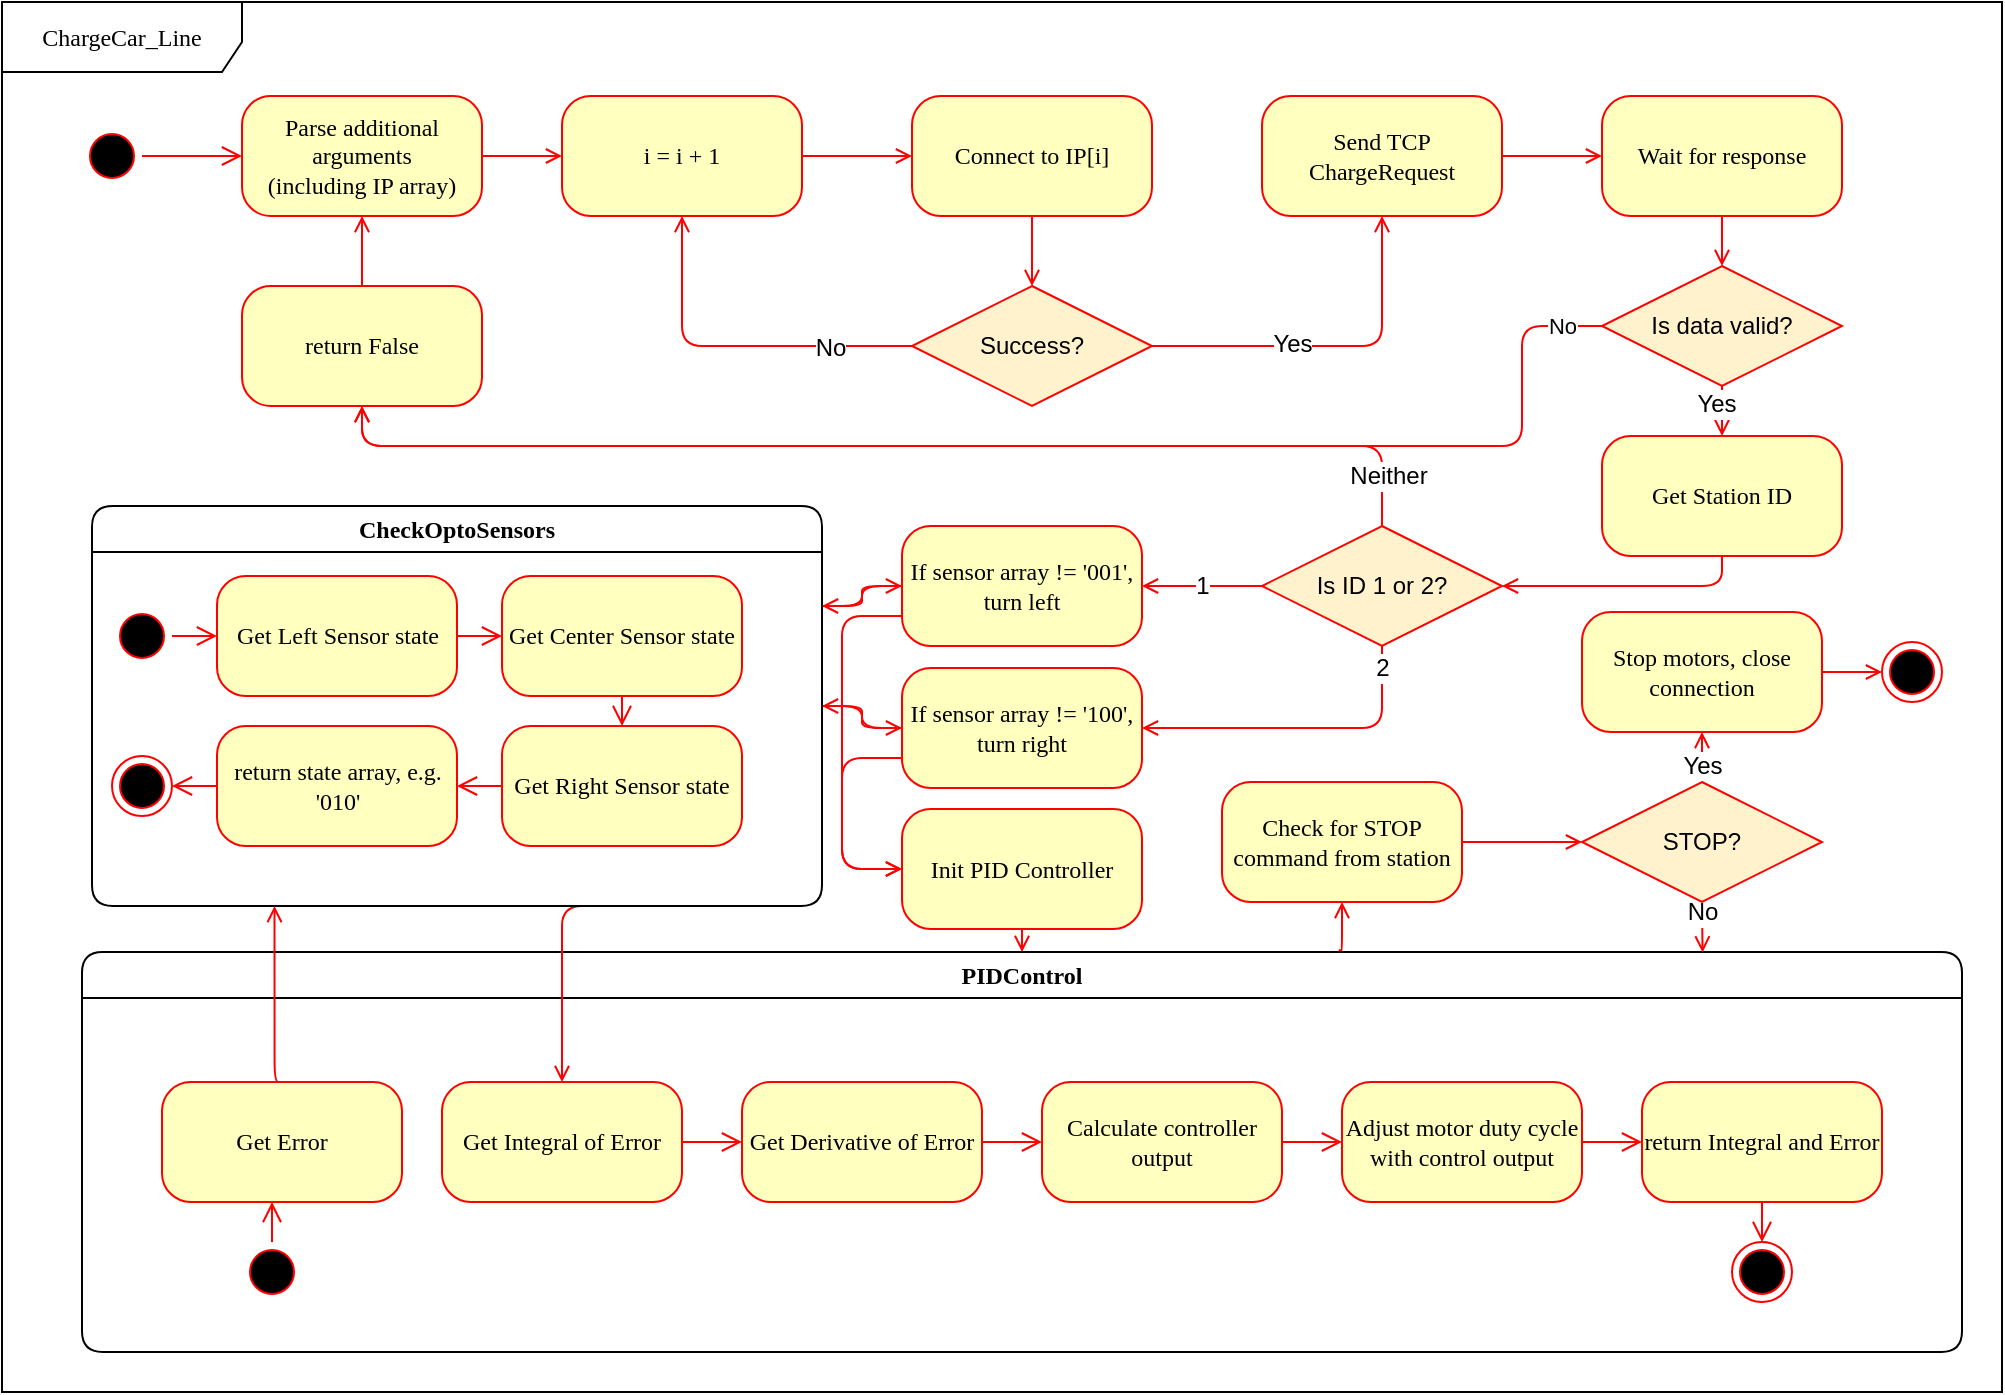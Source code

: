 <mxfile version="10.7.1" type="device"><diagram name="Page-1" id="58cdce13-f638-feb5-8d6f-7d28b1aa9fa0"><mxGraphModel dx="1010" dy="501" grid="0" gridSize="10" guides="1" tooltips="1" connect="1" arrows="1" fold="1" page="1" pageScale="1" pageWidth="1100" pageHeight="850" background="#ffffff" math="0" shadow="0"><root><mxCell id="0"/><mxCell id="1" parent="0"/><mxCell id="2a3bc250acf0617d-8" value="ChargeCar_Line" style="shape=umlFrame;whiteSpace=wrap;html=1;rounded=1;shadow=0;comic=0;labelBackgroundColor=none;strokeColor=#000000;strokeWidth=1;fillColor=#ffffff;fontFamily=Verdana;fontSize=12;fontColor=#000000;align=center;width=120;height=35;" parent="1" vertex="1"><mxGeometry x="40" y="35" width="1000" height="695" as="geometry"/></mxCell><mxCell id="382b91b5511bd0f7-1" value="" style="ellipse;html=1;shape=startState;fillColor=#000000;strokeColor=#ff0000;rounded=1;shadow=0;comic=0;labelBackgroundColor=none;fontFamily=Verdana;fontSize=12;fontColor=#000000;align=center;direction=south;" parent="1" vertex="1"><mxGeometry x="80" y="97" width="30" height="30" as="geometry"/></mxCell><mxCell id="RZ-3GqNII8ic13VyVa9a-15" style="edgeStyle=orthogonalEdgeStyle;rounded=0;orthogonalLoop=1;jettySize=auto;html=1;exitX=1;exitY=0.5;exitDx=0;exitDy=0;strokeColor=#FF0000;endArrow=open;endFill=0;" edge="1" parent="1" source="382b91b5511bd0f7-6" target="382b91b5511bd0f7-7"><mxGeometry relative="1" as="geometry"/></mxCell><mxCell id="382b91b5511bd0f7-6" value="Parse additional arguments&lt;br&gt;(including IP array)&lt;br&gt;" style="rounded=1;whiteSpace=wrap;html=1;arcSize=24;fillColor=#ffffc0;strokeColor=#ff0000;shadow=0;comic=0;labelBackgroundColor=none;fontFamily=Verdana;fontSize=12;fontColor=#000000;align=center;" parent="1" vertex="1"><mxGeometry x="160" y="82" width="120" height="60" as="geometry"/></mxCell><mxCell id="RZ-3GqNII8ic13VyVa9a-14" value="" style="edgeStyle=orthogonalEdgeStyle;rounded=0;orthogonalLoop=1;jettySize=auto;html=1;strokeColor=#FF0000;endArrow=open;endFill=0;" edge="1" parent="1" source="382b91b5511bd0f7-7" target="RZ-3GqNII8ic13VyVa9a-13"><mxGeometry relative="1" as="geometry"/></mxCell><mxCell id="382b91b5511bd0f7-7" value="i = i + 1" style="rounded=1;whiteSpace=wrap;html=1;arcSize=24;fillColor=#ffffc0;strokeColor=#ff0000;shadow=0;comic=0;labelBackgroundColor=none;fontFamily=Verdana;fontSize=12;fontColor=#000000;align=center;" parent="1" vertex="1"><mxGeometry x="320" y="82" width="120" height="60" as="geometry"/></mxCell><mxCell id="RZ-3GqNII8ic13VyVa9a-17" style="edgeStyle=orthogonalEdgeStyle;rounded=0;orthogonalLoop=1;jettySize=auto;html=1;exitX=0.5;exitY=1;exitDx=0;exitDy=0;endArrow=open;endFill=0;strokeColor=#FF0000;" edge="1" parent="1" source="RZ-3GqNII8ic13VyVa9a-13" target="RZ-3GqNII8ic13VyVa9a-11"><mxGeometry relative="1" as="geometry"/></mxCell><mxCell id="RZ-3GqNII8ic13VyVa9a-13" value="Connect to IP[i]" style="rounded=1;whiteSpace=wrap;html=1;arcSize=24;fillColor=#ffffc0;strokeColor=#ff0000;shadow=0;comic=0;labelBackgroundColor=none;fontFamily=Verdana;fontSize=12;fontColor=#000000;align=center;" vertex="1" parent="1"><mxGeometry x="495" y="82" width="120" height="60" as="geometry"/></mxCell><mxCell id="RZ-3GqNII8ic13VyVa9a-74" style="edgeStyle=orthogonalEdgeStyle;rounded=1;orthogonalLoop=1;jettySize=auto;html=1;exitX=0.669;exitY=-0.007;exitDx=0;exitDy=0;entryX=0.5;entryY=1;entryDx=0;entryDy=0;endArrow=open;endFill=0;strokeColor=#FF0000;exitPerimeter=0;" edge="1" parent="1" source="2a3bc250acf0617d-7" target="RZ-3GqNII8ic13VyVa9a-71"><mxGeometry relative="1" as="geometry"><Array as="points"><mxPoint x="709" y="510"/><mxPoint x="710" y="510"/></Array></mxGeometry></mxCell><mxCell id="2a3bc250acf0617d-7" value="PIDControl" style="swimlane;whiteSpace=wrap;html=1;rounded=1;shadow=0;comic=0;labelBackgroundColor=none;strokeColor=#000000;strokeWidth=1;fillColor=#ffffff;fontFamily=Verdana;fontSize=12;fontColor=#000000;align=center;startSize=23;" parent="1" vertex="1"><mxGeometry x="80" y="510" width="940" height="200" as="geometry"><mxRectangle x="102.5" y="540" width="90" height="23" as="alternateBounds"/></mxGeometry></mxCell><mxCell id="382b91b5511bd0f7-8" value="Get Error" style="rounded=1;whiteSpace=wrap;html=1;arcSize=24;fillColor=#ffffc0;strokeColor=#ff0000;shadow=0;comic=0;labelBackgroundColor=none;fontFamily=Verdana;fontSize=12;fontColor=#000000;align=center;" parent="2a3bc250acf0617d-7" vertex="1"><mxGeometry x="40" y="65" width="120" height="60" as="geometry"/></mxCell><mxCell id="24f968d109e7d6b4-3" value="" style="ellipse;html=1;shape=endState;fillColor=#000000;strokeColor=#ff0000;rounded=1;shadow=0;comic=0;labelBackgroundColor=none;fontFamily=Verdana;fontSize=12;fontColor=#000000;align=center;" parent="2a3bc250acf0617d-7" vertex="1"><mxGeometry x="825" y="145" width="30" height="30" as="geometry"/></mxCell><mxCell id="3cde6dad864a17aa-9" style="edgeStyle=elbowEdgeStyle;html=1;labelBackgroundColor=none;endArrow=open;endSize=8;strokeColor=#ff0000;fontFamily=Verdana;fontSize=12;align=left;" parent="2a3bc250acf0617d-7" source="2a3bc250acf0617d-3" target="382b91b5511bd0f7-8" edge="1"><mxGeometry relative="1" as="geometry"/></mxCell><mxCell id="2a3bc250acf0617d-3" value="" style="ellipse;html=1;shape=startState;fillColor=#000000;strokeColor=#ff0000;rounded=1;shadow=0;comic=0;labelBackgroundColor=none;fontFamily=Verdana;fontSize=12;fontColor=#000000;align=center;direction=south;" parent="2a3bc250acf0617d-7" vertex="1"><mxGeometry x="80" y="145" width="30" height="30" as="geometry"/></mxCell><mxCell id="3cde6dad864a17aa-11" style="edgeStyle=elbowEdgeStyle;html=1;labelBackgroundColor=none;endArrow=open;endSize=8;strokeColor=#ff0000;fontFamily=Verdana;fontSize=12;align=left;" parent="2a3bc250acf0617d-7" source="3cde6dad864a17aa-1" target="3cde6dad864a17aa-2" edge="1"><mxGeometry relative="1" as="geometry"/></mxCell><mxCell id="3cde6dad864a17aa-1" value="Get Integral of Error" style="rounded=1;whiteSpace=wrap;html=1;arcSize=24;fillColor=#ffffc0;strokeColor=#ff0000;shadow=0;comic=0;labelBackgroundColor=none;fontFamily=Verdana;fontSize=12;fontColor=#000000;align=center;" parent="2a3bc250acf0617d-7" vertex="1"><mxGeometry x="180" y="65" width="120" height="60" as="geometry"/></mxCell><mxCell id="3cde6dad864a17aa-12" style="edgeStyle=elbowEdgeStyle;html=1;labelBackgroundColor=none;endArrow=open;endSize=8;strokeColor=#ff0000;fontFamily=Verdana;fontSize=12;align=left;" parent="2a3bc250acf0617d-7" source="RZ-3GqNII8ic13VyVa9a-72" target="24f968d109e7d6b4-3" edge="1"><mxGeometry relative="1" as="geometry"/></mxCell><mxCell id="3cde6dad864a17aa-2" value="Get Derivative of Error" style="rounded=1;whiteSpace=wrap;html=1;arcSize=24;fillColor=#ffffc0;strokeColor=#ff0000;shadow=0;comic=0;labelBackgroundColor=none;fontFamily=Verdana;fontSize=12;fontColor=#000000;align=center;" parent="2a3bc250acf0617d-7" vertex="1"><mxGeometry x="330" y="65" width="120" height="60" as="geometry"/></mxCell><mxCell id="RZ-3GqNII8ic13VyVa9a-61" value="Calculate controller output" style="rounded=1;whiteSpace=wrap;html=1;arcSize=24;fillColor=#ffffc0;strokeColor=#ff0000;shadow=0;comic=0;labelBackgroundColor=none;fontFamily=Verdana;fontSize=12;fontColor=#000000;align=center;" vertex="1" parent="2a3bc250acf0617d-7"><mxGeometry x="480" y="65" width="120" height="60" as="geometry"/></mxCell><mxCell id="RZ-3GqNII8ic13VyVa9a-62" style="edgeStyle=elbowEdgeStyle;html=1;labelBackgroundColor=none;endArrow=open;endSize=8;strokeColor=#ff0000;fontFamily=Verdana;fontSize=12;align=left;" edge="1" parent="2a3bc250acf0617d-7" source="3cde6dad864a17aa-2" target="RZ-3GqNII8ic13VyVa9a-61"><mxGeometry relative="1" as="geometry"><mxPoint x="600" y="605" as="sourcePoint"/><mxPoint x="895" y="605" as="targetPoint"/></mxGeometry></mxCell><mxCell id="RZ-3GqNII8ic13VyVa9a-63" value="Adjust motor duty cycle with control output" style="rounded=1;whiteSpace=wrap;html=1;arcSize=24;fillColor=#ffffc0;strokeColor=#ff0000;shadow=0;comic=0;labelBackgroundColor=none;fontFamily=Verdana;fontSize=12;fontColor=#000000;align=center;" vertex="1" parent="2a3bc250acf0617d-7"><mxGeometry x="630" y="65" width="120" height="60" as="geometry"/></mxCell><mxCell id="RZ-3GqNII8ic13VyVa9a-64" style="edgeStyle=elbowEdgeStyle;html=1;labelBackgroundColor=none;endArrow=open;endSize=8;strokeColor=#ff0000;fontFamily=Verdana;fontSize=12;align=left;" edge="1" parent="2a3bc250acf0617d-7" source="RZ-3GqNII8ic13VyVa9a-61" target="RZ-3GqNII8ic13VyVa9a-63"><mxGeometry relative="1" as="geometry"><mxPoint x="760" y="605" as="sourcePoint"/><mxPoint x="945" y="605" as="targetPoint"/></mxGeometry></mxCell><mxCell id="RZ-3GqNII8ic13VyVa9a-72" value="return Integral and Error" style="rounded=1;whiteSpace=wrap;html=1;arcSize=24;fillColor=#ffffc0;strokeColor=#ff0000;shadow=0;comic=0;labelBackgroundColor=none;fontFamily=Verdana;fontSize=12;fontColor=#000000;align=center;" vertex="1" parent="2a3bc250acf0617d-7"><mxGeometry x="780" y="65" width="120" height="60" as="geometry"/></mxCell><mxCell id="RZ-3GqNII8ic13VyVa9a-73" style="edgeStyle=elbowEdgeStyle;html=1;labelBackgroundColor=none;endArrow=open;endSize=8;strokeColor=#ff0000;fontFamily=Verdana;fontSize=12;align=left;" edge="1" parent="2a3bc250acf0617d-7" source="RZ-3GqNII8ic13VyVa9a-63" target="RZ-3GqNII8ic13VyVa9a-72"><mxGeometry relative="1" as="geometry"><mxPoint x="840" y="605" as="sourcePoint"/><mxPoint x="945.0" y="605" as="targetPoint"/></mxGeometry></mxCell><mxCell id="2a3bc250acf0617d-9" style="edgeStyle=orthogonalEdgeStyle;html=1;labelBackgroundColor=none;endArrow=open;endSize=8;strokeColor=#ff0000;fontFamily=Verdana;fontSize=12;align=left;" parent="1" source="382b91b5511bd0f7-1" target="382b91b5511bd0f7-6" edge="1"><mxGeometry relative="1" as="geometry"/></mxCell><mxCell id="RZ-3GqNII8ic13VyVa9a-50" style="edgeStyle=orthogonalEdgeStyle;rounded=1;orthogonalLoop=1;jettySize=auto;html=1;exitX=1;exitY=0.25;exitDx=0;exitDy=0;entryX=0;entryY=0.5;entryDx=0;entryDy=0;endArrow=open;endFill=0;strokeColor=#FF0000;" edge="1" parent="1" source="RZ-3GqNII8ic13VyVa9a-1" target="RZ-3GqNII8ic13VyVa9a-40"><mxGeometry relative="1" as="geometry"/></mxCell><mxCell id="RZ-3GqNII8ic13VyVa9a-51" style="edgeStyle=orthogonalEdgeStyle;rounded=1;orthogonalLoop=1;jettySize=auto;html=1;exitX=1;exitY=0.5;exitDx=0;exitDy=0;entryX=0;entryY=0.5;entryDx=0;entryDy=0;endArrow=open;endFill=0;strokeColor=#FF0000;" edge="1" parent="1" source="RZ-3GqNII8ic13VyVa9a-1" target="RZ-3GqNII8ic13VyVa9a-42"><mxGeometry relative="1" as="geometry"/></mxCell><mxCell id="RZ-3GqNII8ic13VyVa9a-70" style="edgeStyle=orthogonalEdgeStyle;rounded=1;orthogonalLoop=1;jettySize=auto;html=1;exitX=0.75;exitY=1;exitDx=0;exitDy=0;entryX=0.5;entryY=0;entryDx=0;entryDy=0;endArrow=open;endFill=0;strokeColor=#FF0000;" edge="1" parent="1" source="RZ-3GqNII8ic13VyVa9a-1" target="3cde6dad864a17aa-1"><mxGeometry relative="1" as="geometry"><Array as="points"><mxPoint x="320" y="487"/></Array></mxGeometry></mxCell><mxCell id="RZ-3GqNII8ic13VyVa9a-1" value="CheckOptoSensors" style="swimlane;whiteSpace=wrap;html=1;rounded=1;shadow=0;comic=0;labelBackgroundColor=none;strokeColor=#000000;strokeWidth=1;fillColor=#ffffff;fontFamily=Verdana;fontSize=12;fontColor=#000000;align=center;" vertex="1" parent="1"><mxGeometry x="85" y="287" width="365" height="200" as="geometry"><mxRectangle x="85" y="310" width="90" height="23" as="alternateBounds"/></mxGeometry></mxCell><mxCell id="RZ-3GqNII8ic13VyVa9a-2" style="edgeStyle=elbowEdgeStyle;html=1;labelBackgroundColor=none;endArrow=open;endSize=8;strokeColor=#ff0000;fontFamily=Verdana;fontSize=12;align=left;" edge="1" parent="RZ-3GqNII8ic13VyVa9a-1" source="RZ-3GqNII8ic13VyVa9a-3" target="RZ-3GqNII8ic13VyVa9a-8"><mxGeometry relative="1" as="geometry"/></mxCell><mxCell id="RZ-3GqNII8ic13VyVa9a-3" value="Get Left Sensor state" style="rounded=1;whiteSpace=wrap;html=1;arcSize=24;fillColor=#ffffc0;strokeColor=#ff0000;shadow=0;comic=0;labelBackgroundColor=none;fontFamily=Verdana;fontSize=12;fontColor=#000000;align=center;" vertex="1" parent="RZ-3GqNII8ic13VyVa9a-1"><mxGeometry x="62.5" y="35" width="120" height="60" as="geometry"/></mxCell><mxCell id="RZ-3GqNII8ic13VyVa9a-4" value="" style="ellipse;html=1;shape=endState;fillColor=#000000;strokeColor=#ff0000;rounded=1;shadow=0;comic=0;labelBackgroundColor=none;fontFamily=Verdana;fontSize=12;fontColor=#000000;align=center;" vertex="1" parent="RZ-3GqNII8ic13VyVa9a-1"><mxGeometry x="10" y="125" width="30" height="30" as="geometry"/></mxCell><mxCell id="RZ-3GqNII8ic13VyVa9a-5" style="edgeStyle=elbowEdgeStyle;html=1;labelBackgroundColor=none;endArrow=open;endSize=8;strokeColor=#ff0000;fontFamily=Verdana;fontSize=12;align=left;" edge="1" parent="RZ-3GqNII8ic13VyVa9a-1" source="RZ-3GqNII8ic13VyVa9a-6" target="RZ-3GqNII8ic13VyVa9a-3"><mxGeometry relative="1" as="geometry"/></mxCell><mxCell id="RZ-3GqNII8ic13VyVa9a-6" value="" style="ellipse;html=1;shape=startState;fillColor=#000000;strokeColor=#ff0000;rounded=1;shadow=0;comic=0;labelBackgroundColor=none;fontFamily=Verdana;fontSize=12;fontColor=#000000;align=center;direction=south;" vertex="1" parent="RZ-3GqNII8ic13VyVa9a-1"><mxGeometry x="10" y="50" width="30" height="30" as="geometry"/></mxCell><mxCell id="RZ-3GqNII8ic13VyVa9a-7" style="edgeStyle=elbowEdgeStyle;html=1;labelBackgroundColor=none;endArrow=open;endSize=8;strokeColor=#ff0000;fontFamily=Verdana;fontSize=12;align=left;" edge="1" parent="RZ-3GqNII8ic13VyVa9a-1" source="RZ-3GqNII8ic13VyVa9a-8" target="RZ-3GqNII8ic13VyVa9a-10"><mxGeometry relative="1" as="geometry"/></mxCell><mxCell id="RZ-3GqNII8ic13VyVa9a-8" value="Get Center Sensor state" style="rounded=1;whiteSpace=wrap;html=1;arcSize=24;fillColor=#ffffc0;strokeColor=#ff0000;shadow=0;comic=0;labelBackgroundColor=none;fontFamily=Verdana;fontSize=12;fontColor=#000000;align=center;" vertex="1" parent="RZ-3GqNII8ic13VyVa9a-1"><mxGeometry x="205" y="35" width="120" height="60" as="geometry"/></mxCell><mxCell id="RZ-3GqNII8ic13VyVa9a-9" style="edgeStyle=elbowEdgeStyle;html=1;labelBackgroundColor=none;endArrow=open;endSize=8;strokeColor=#ff0000;fontFamily=Verdana;fontSize=12;align=left;" edge="1" parent="RZ-3GqNII8ic13VyVa9a-1" source="RZ-3GqNII8ic13VyVa9a-52" target="RZ-3GqNII8ic13VyVa9a-4"><mxGeometry relative="1" as="geometry"/></mxCell><mxCell id="RZ-3GqNII8ic13VyVa9a-10" value="Get Right Sensor state" style="rounded=1;whiteSpace=wrap;html=1;arcSize=24;fillColor=#ffffc0;strokeColor=#ff0000;shadow=0;comic=0;labelBackgroundColor=none;fontFamily=Verdana;fontSize=12;fontColor=#000000;align=center;" vertex="1" parent="RZ-3GqNII8ic13VyVa9a-1"><mxGeometry x="205" y="110" width="120" height="60" as="geometry"/></mxCell><mxCell id="RZ-3GqNII8ic13VyVa9a-52" value="return state array, e.g. '010'" style="rounded=1;whiteSpace=wrap;html=1;arcSize=24;fillColor=#ffffc0;strokeColor=#ff0000;shadow=0;comic=0;labelBackgroundColor=none;fontFamily=Verdana;fontSize=12;fontColor=#000000;align=center;" vertex="1" parent="RZ-3GqNII8ic13VyVa9a-1"><mxGeometry x="62.5" y="110" width="120" height="60" as="geometry"/></mxCell><mxCell id="RZ-3GqNII8ic13VyVa9a-53" style="edgeStyle=elbowEdgeStyle;html=1;labelBackgroundColor=none;endArrow=open;endSize=8;strokeColor=#ff0000;fontFamily=Verdana;fontSize=12;align=left;" edge="1" parent="RZ-3GqNII8ic13VyVa9a-1" source="RZ-3GqNII8ic13VyVa9a-10" target="RZ-3GqNII8ic13VyVa9a-52"><mxGeometry relative="1" as="geometry"><mxPoint x="290" y="427" as="sourcePoint"/><mxPoint x="125" y="427" as="targetPoint"/></mxGeometry></mxCell><mxCell id="RZ-3GqNII8ic13VyVa9a-18" style="edgeStyle=orthogonalEdgeStyle;rounded=1;orthogonalLoop=1;jettySize=auto;html=1;exitX=0;exitY=0.5;exitDx=0;exitDy=0;endArrow=open;endFill=0;strokeColor=#FF0000;" edge="1" parent="1" source="RZ-3GqNII8ic13VyVa9a-11" target="382b91b5511bd0f7-7"><mxGeometry relative="1" as="geometry"/></mxCell><mxCell id="RZ-3GqNII8ic13VyVa9a-19" value="No" style="text;html=1;resizable=0;points=[];align=center;verticalAlign=middle;labelBackgroundColor=#ffffff;" vertex="1" connectable="0" parent="RZ-3GqNII8ic13VyVa9a-18"><mxGeometry x="-0.544" y="1" relative="1" as="geometry"><mxPoint as="offset"/></mxGeometry></mxCell><mxCell id="RZ-3GqNII8ic13VyVa9a-21" style="edgeStyle=orthogonalEdgeStyle;rounded=1;orthogonalLoop=1;jettySize=auto;html=1;exitX=1;exitY=0.5;exitDx=0;exitDy=0;endArrow=open;endFill=0;strokeColor=#FF0000;" edge="1" parent="1" source="RZ-3GqNII8ic13VyVa9a-11" target="RZ-3GqNII8ic13VyVa9a-20"><mxGeometry relative="1" as="geometry"/></mxCell><mxCell id="RZ-3GqNII8ic13VyVa9a-22" value="Yes" style="text;html=1;resizable=0;points=[];align=center;verticalAlign=middle;labelBackgroundColor=#ffffff;" vertex="1" connectable="0" parent="RZ-3GqNII8ic13VyVa9a-21"><mxGeometry x="-0.221" y="1" relative="1" as="geometry"><mxPoint as="offset"/></mxGeometry></mxCell><mxCell id="RZ-3GqNII8ic13VyVa9a-11" value="Success?" style="rhombus;whiteSpace=wrap;html=1;fillColor=#FFF2CC;strokeColor=#FF0000;" vertex="1" parent="1"><mxGeometry x="495" y="177" width="120" height="60" as="geometry"/></mxCell><mxCell id="RZ-3GqNII8ic13VyVa9a-25" style="edgeStyle=orthogonalEdgeStyle;rounded=0;orthogonalLoop=1;jettySize=auto;html=1;exitX=1;exitY=0.5;exitDx=0;exitDy=0;endArrow=open;endFill=0;strokeColor=#FF0000;" edge="1" parent="1" source="RZ-3GqNII8ic13VyVa9a-20" target="RZ-3GqNII8ic13VyVa9a-23"><mxGeometry relative="1" as="geometry"/></mxCell><mxCell id="RZ-3GqNII8ic13VyVa9a-20" value="Send TCP ChargeRequest" style="rounded=1;whiteSpace=wrap;html=1;arcSize=24;fillColor=#ffffc0;strokeColor=#ff0000;shadow=0;comic=0;labelBackgroundColor=none;fontFamily=Verdana;fontSize=12;fontColor=#000000;align=center;" vertex="1" parent="1"><mxGeometry x="670" y="82" width="120" height="60" as="geometry"/></mxCell><mxCell id="RZ-3GqNII8ic13VyVa9a-26" style="edgeStyle=orthogonalEdgeStyle;rounded=0;orthogonalLoop=1;jettySize=auto;html=1;exitX=0.5;exitY=1;exitDx=0;exitDy=0;endArrow=open;endFill=0;strokeColor=#FF0000;" edge="1" parent="1" source="RZ-3GqNII8ic13VyVa9a-23" target="RZ-3GqNII8ic13VyVa9a-24"><mxGeometry relative="1" as="geometry"/></mxCell><mxCell id="RZ-3GqNII8ic13VyVa9a-23" value="Wait for response" style="rounded=1;whiteSpace=wrap;html=1;arcSize=24;fillColor=#ffffc0;strokeColor=#ff0000;shadow=0;comic=0;labelBackgroundColor=none;fontFamily=Verdana;fontSize=12;fontColor=#000000;align=center;" vertex="1" parent="1"><mxGeometry x="840" y="82" width="120" height="60" as="geometry"/></mxCell><mxCell id="RZ-3GqNII8ic13VyVa9a-28" value="No" style="edgeStyle=orthogonalEdgeStyle;rounded=1;orthogonalLoop=1;jettySize=auto;html=1;exitX=0;exitY=0.5;exitDx=0;exitDy=0;entryX=0.5;entryY=1;entryDx=0;entryDy=0;endArrow=open;endFill=0;strokeColor=#FF0000;" edge="1" parent="1" source="RZ-3GqNII8ic13VyVa9a-24" target="RZ-3GqNII8ic13VyVa9a-27"><mxGeometry x="-0.942" relative="1" as="geometry"><Array as="points"><mxPoint x="800" y="197"/><mxPoint x="800" y="257"/><mxPoint x="220" y="257"/></Array><mxPoint as="offset"/></mxGeometry></mxCell><mxCell id="RZ-3GqNII8ic13VyVa9a-33" style="edgeStyle=orthogonalEdgeStyle;rounded=0;orthogonalLoop=1;jettySize=auto;html=1;exitX=0.5;exitY=1;exitDx=0;exitDy=0;entryX=0.5;entryY=0;entryDx=0;entryDy=0;endArrow=open;endFill=0;strokeColor=#FF0000;" edge="1" parent="1" source="RZ-3GqNII8ic13VyVa9a-24" target="RZ-3GqNII8ic13VyVa9a-31"><mxGeometry relative="1" as="geometry"/></mxCell><mxCell id="RZ-3GqNII8ic13VyVa9a-39" value="Yes" style="text;html=1;resizable=0;points=[];align=center;verticalAlign=middle;labelBackgroundColor=#ffffff;" vertex="1" connectable="0" parent="RZ-3GqNII8ic13VyVa9a-33"><mxGeometry x="-0.276" y="-3" relative="1" as="geometry"><mxPoint as="offset"/></mxGeometry></mxCell><mxCell id="RZ-3GqNII8ic13VyVa9a-24" value="Is data valid?" style="rhombus;whiteSpace=wrap;html=1;fillColor=#FFF2CC;strokeColor=#FF0000;" vertex="1" parent="1"><mxGeometry x="840" y="167" width="120" height="60" as="geometry"/></mxCell><mxCell id="RZ-3GqNII8ic13VyVa9a-29" style="edgeStyle=orthogonalEdgeStyle;rounded=0;orthogonalLoop=1;jettySize=auto;html=1;exitX=0.5;exitY=0;exitDx=0;exitDy=0;entryX=0.5;entryY=1;entryDx=0;entryDy=0;endArrow=open;endFill=0;strokeColor=#FF0000;" edge="1" parent="1" source="RZ-3GqNII8ic13VyVa9a-27" target="382b91b5511bd0f7-6"><mxGeometry relative="1" as="geometry"/></mxCell><mxCell id="RZ-3GqNII8ic13VyVa9a-27" value="return False" style="rounded=1;whiteSpace=wrap;html=1;arcSize=24;fillColor=#ffffc0;strokeColor=#ff0000;shadow=0;comic=0;labelBackgroundColor=none;fontFamily=Verdana;fontSize=12;fontColor=#000000;align=center;" vertex="1" parent="1"><mxGeometry x="160" y="177" width="120" height="60" as="geometry"/></mxCell><mxCell id="RZ-3GqNII8ic13VyVa9a-36" style="edgeStyle=orthogonalEdgeStyle;rounded=1;orthogonalLoop=1;jettySize=auto;html=1;exitX=0.5;exitY=1;exitDx=0;exitDy=0;entryX=1;entryY=0.5;entryDx=0;entryDy=0;endArrow=open;endFill=0;strokeColor=#FF0000;" edge="1" parent="1" source="RZ-3GqNII8ic13VyVa9a-31" target="RZ-3GqNII8ic13VyVa9a-32"><mxGeometry relative="1" as="geometry"><Array as="points"><mxPoint x="900" y="327"/></Array></mxGeometry></mxCell><mxCell id="RZ-3GqNII8ic13VyVa9a-31" value="Get Station ID" style="rounded=1;whiteSpace=wrap;html=1;arcSize=24;fillColor=#ffffc0;strokeColor=#ff0000;shadow=0;comic=0;labelBackgroundColor=none;fontFamily=Verdana;fontSize=12;fontColor=#000000;align=center;" vertex="1" parent="1"><mxGeometry x="840" y="252" width="120" height="60" as="geometry"/></mxCell><mxCell id="RZ-3GqNII8ic13VyVa9a-37" style="edgeStyle=orthogonalEdgeStyle;rounded=1;orthogonalLoop=1;jettySize=auto;html=1;exitX=0.5;exitY=0;exitDx=0;exitDy=0;entryX=0.5;entryY=1;entryDx=0;entryDy=0;endArrow=open;endFill=0;strokeColor=#FF0000;" edge="1" parent="1" source="RZ-3GqNII8ic13VyVa9a-32" target="RZ-3GqNII8ic13VyVa9a-27"><mxGeometry relative="1" as="geometry"><Array as="points"><mxPoint x="730" y="257"/><mxPoint x="220" y="257"/></Array></mxGeometry></mxCell><mxCell id="RZ-3GqNII8ic13VyVa9a-38" value="Neither" style="text;html=1;resizable=0;points=[];align=center;verticalAlign=middle;labelBackgroundColor=#ffffff;" vertex="1" connectable="0" parent="RZ-3GqNII8ic13VyVa9a-37"><mxGeometry x="-0.913" y="-3" relative="1" as="geometry"><mxPoint as="offset"/></mxGeometry></mxCell><mxCell id="RZ-3GqNII8ic13VyVa9a-43" style="edgeStyle=orthogonalEdgeStyle;rounded=1;orthogonalLoop=1;jettySize=auto;html=1;exitX=0.5;exitY=1;exitDx=0;exitDy=0;entryX=1;entryY=0.5;entryDx=0;entryDy=0;endArrow=open;endFill=0;strokeColor=#FF0000;" edge="1" parent="1" source="RZ-3GqNII8ic13VyVa9a-32" target="RZ-3GqNII8ic13VyVa9a-42"><mxGeometry relative="1" as="geometry"/></mxCell><mxCell id="RZ-3GqNII8ic13VyVa9a-57" value="2" style="text;html=1;resizable=0;points=[];align=center;verticalAlign=middle;labelBackgroundColor=#ffffff;" vertex="1" connectable="0" parent="RZ-3GqNII8ic13VyVa9a-43"><mxGeometry x="-0.491" y="-13" relative="1" as="geometry"><mxPoint y="-17" as="offset"/></mxGeometry></mxCell><mxCell id="RZ-3GqNII8ic13VyVa9a-44" style="edgeStyle=orthogonalEdgeStyle;rounded=0;orthogonalLoop=1;jettySize=auto;html=1;exitX=0;exitY=0.5;exitDx=0;exitDy=0;endArrow=open;endFill=0;strokeColor=#FF0000;" edge="1" parent="1" source="RZ-3GqNII8ic13VyVa9a-32" target="RZ-3GqNII8ic13VyVa9a-40"><mxGeometry relative="1" as="geometry"><Array as="points"><mxPoint x="610" y="327"/><mxPoint x="610" y="327"/></Array></mxGeometry></mxCell><mxCell id="RZ-3GqNII8ic13VyVa9a-59" value="1" style="text;html=1;resizable=0;points=[];align=center;verticalAlign=middle;labelBackgroundColor=#ffffff;" vertex="1" connectable="0" parent="RZ-3GqNII8ic13VyVa9a-44"><mxGeometry x="-0.589" y="2" relative="1" as="geometry"><mxPoint x="-18" y="-2" as="offset"/></mxGeometry></mxCell><mxCell id="RZ-3GqNII8ic13VyVa9a-32" value="Is ID 1 or 2?" style="rhombus;whiteSpace=wrap;html=1;fillColor=#FFF2CC;strokeColor=#FF0000;" vertex="1" parent="1"><mxGeometry x="670" y="297" width="120" height="60" as="geometry"/></mxCell><mxCell id="RZ-3GqNII8ic13VyVa9a-46" style="edgeStyle=orthogonalEdgeStyle;rounded=1;orthogonalLoop=1;jettySize=auto;html=1;exitX=0;exitY=0.5;exitDx=0;exitDy=0;entryX=1;entryY=0.25;entryDx=0;entryDy=0;endArrow=open;endFill=0;strokeColor=#FF0000;" edge="1" parent="1" source="RZ-3GqNII8ic13VyVa9a-40" target="RZ-3GqNII8ic13VyVa9a-1"><mxGeometry relative="1" as="geometry"/></mxCell><mxCell id="RZ-3GqNII8ic13VyVa9a-48" style="edgeStyle=orthogonalEdgeStyle;rounded=1;orthogonalLoop=1;jettySize=auto;html=1;exitX=0;exitY=0.75;exitDx=0;exitDy=0;entryX=0;entryY=0.5;entryDx=0;entryDy=0;endArrow=open;endFill=0;strokeColor=#FF0000;" edge="1" parent="1" source="RZ-3GqNII8ic13VyVa9a-40" target="RZ-3GqNII8ic13VyVa9a-45"><mxGeometry relative="1" as="geometry"><Array as="points"><mxPoint x="460" y="342"/><mxPoint x="460" y="469"/></Array></mxGeometry></mxCell><mxCell id="RZ-3GqNII8ic13VyVa9a-40" value="If sensor array != '001', turn left" style="rounded=1;whiteSpace=wrap;html=1;arcSize=24;fillColor=#ffffc0;strokeColor=#ff0000;shadow=0;comic=0;labelBackgroundColor=none;fontFamily=Verdana;fontSize=12;fontColor=#000000;align=center;" vertex="1" parent="1"><mxGeometry x="490" y="297" width="120" height="60" as="geometry"/></mxCell><mxCell id="RZ-3GqNII8ic13VyVa9a-47" style="edgeStyle=orthogonalEdgeStyle;rounded=1;orthogonalLoop=1;jettySize=auto;html=1;exitX=0;exitY=0.5;exitDx=0;exitDy=0;entryX=1;entryY=0.5;entryDx=0;entryDy=0;endArrow=open;endFill=0;strokeColor=#FF0000;" edge="1" parent="1" source="RZ-3GqNII8ic13VyVa9a-42" target="RZ-3GqNII8ic13VyVa9a-1"><mxGeometry relative="1" as="geometry"/></mxCell><mxCell id="RZ-3GqNII8ic13VyVa9a-49" style="edgeStyle=orthogonalEdgeStyle;rounded=1;orthogonalLoop=1;jettySize=auto;html=1;exitX=0;exitY=0.75;exitDx=0;exitDy=0;entryX=0;entryY=0.5;entryDx=0;entryDy=0;endArrow=open;endFill=0;strokeColor=#FF0000;" edge="1" parent="1" source="RZ-3GqNII8ic13VyVa9a-42" target="RZ-3GqNII8ic13VyVa9a-45"><mxGeometry relative="1" as="geometry"><Array as="points"><mxPoint x="460" y="413"/><mxPoint x="460" y="469"/></Array></mxGeometry></mxCell><mxCell id="RZ-3GqNII8ic13VyVa9a-42" value="If sensor array != '100', turn right" style="rounded=1;whiteSpace=wrap;html=1;arcSize=24;fillColor=#ffffc0;strokeColor=#ff0000;shadow=0;comic=0;labelBackgroundColor=none;fontFamily=Verdana;fontSize=12;fontColor=#000000;align=center;" vertex="1" parent="1"><mxGeometry x="490" y="368" width="120" height="60" as="geometry"/></mxCell><mxCell id="RZ-3GqNII8ic13VyVa9a-56" style="edgeStyle=orthogonalEdgeStyle;rounded=1;orthogonalLoop=1;jettySize=auto;html=1;exitX=0.5;exitY=1;exitDx=0;exitDy=0;entryX=0.5;entryY=0;entryDx=0;entryDy=0;endArrow=open;endFill=0;strokeColor=#FF0000;" edge="1" parent="1" source="RZ-3GqNII8ic13VyVa9a-45" target="2a3bc250acf0617d-7"><mxGeometry relative="1" as="geometry"/></mxCell><mxCell id="RZ-3GqNII8ic13VyVa9a-45" value="Init PID Controller" style="rounded=1;whiteSpace=wrap;html=1;arcSize=24;fillColor=#ffffc0;strokeColor=#ff0000;shadow=0;comic=0;labelBackgroundColor=none;fontFamily=Verdana;fontSize=12;fontColor=#000000;align=center;" vertex="1" parent="1"><mxGeometry x="490" y="438.5" width="120" height="60" as="geometry"/></mxCell><mxCell id="RZ-3GqNII8ic13VyVa9a-68" style="edgeStyle=orthogonalEdgeStyle;rounded=1;orthogonalLoop=1;jettySize=auto;html=1;exitX=0.5;exitY=0;exitDx=0;exitDy=0;entryX=0.25;entryY=1;entryDx=0;entryDy=0;endArrow=open;endFill=0;strokeColor=#FF0000;" edge="1" parent="1" source="382b91b5511bd0f7-8" target="RZ-3GqNII8ic13VyVa9a-1"><mxGeometry relative="1" as="geometry"><Array as="points"><mxPoint x="176" y="575"/></Array></mxGeometry></mxCell><mxCell id="RZ-3GqNII8ic13VyVa9a-81" style="edgeStyle=orthogonalEdgeStyle;rounded=1;orthogonalLoop=1;jettySize=auto;html=1;exitX=1;exitY=0.5;exitDx=0;exitDy=0;entryX=0;entryY=0.5;entryDx=0;entryDy=0;endArrow=open;endFill=0;strokeColor=#FF0000;" edge="1" parent="1" source="RZ-3GqNII8ic13VyVa9a-71" target="RZ-3GqNII8ic13VyVa9a-75"><mxGeometry relative="1" as="geometry"/></mxCell><mxCell id="RZ-3GqNII8ic13VyVa9a-71" value="Check for STOP command from station" style="rounded=1;whiteSpace=wrap;html=1;arcSize=24;fillColor=#ffffc0;strokeColor=#ff0000;shadow=0;comic=0;labelBackgroundColor=none;fontFamily=Verdana;fontSize=12;fontColor=#000000;align=center;" vertex="1" parent="1"><mxGeometry x="650" y="425" width="120" height="60" as="geometry"/></mxCell><mxCell id="RZ-3GqNII8ic13VyVa9a-80" style="edgeStyle=orthogonalEdgeStyle;rounded=1;orthogonalLoop=1;jettySize=auto;html=1;exitX=0.5;exitY=1;exitDx=0;exitDy=0;entryX=0.862;entryY=0.001;entryDx=0;entryDy=0;endArrow=open;endFill=0;strokeColor=#FF0000;entryPerimeter=0;" edge="1" parent="1" source="RZ-3GqNII8ic13VyVa9a-75" target="2a3bc250acf0617d-7"><mxGeometry relative="1" as="geometry"/></mxCell><mxCell id="RZ-3GqNII8ic13VyVa9a-84" value="No" style="text;html=1;resizable=0;points=[];align=center;verticalAlign=middle;labelBackgroundColor=#ffffff;" vertex="1" connectable="0" parent="RZ-3GqNII8ic13VyVa9a-80"><mxGeometry x="-0.724" relative="1" as="geometry"><mxPoint y="1.5" as="offset"/></mxGeometry></mxCell><mxCell id="RZ-3GqNII8ic13VyVa9a-82" style="edgeStyle=orthogonalEdgeStyle;rounded=1;orthogonalLoop=1;jettySize=auto;html=1;exitX=0.5;exitY=0;exitDx=0;exitDy=0;entryX=0.5;entryY=1;entryDx=0;entryDy=0;endArrow=open;endFill=0;strokeColor=#FF0000;" edge="1" parent="1" source="RZ-3GqNII8ic13VyVa9a-75" target="RZ-3GqNII8ic13VyVa9a-76"><mxGeometry relative="1" as="geometry"/></mxCell><mxCell id="RZ-3GqNII8ic13VyVa9a-85" value="Yes" style="text;html=1;resizable=0;points=[];align=center;verticalAlign=middle;labelBackgroundColor=#ffffff;" vertex="1" connectable="0" parent="RZ-3GqNII8ic13VyVa9a-82"><mxGeometry x="-0.436" y="-1" relative="1" as="geometry"><mxPoint x="-1" y="-1" as="offset"/></mxGeometry></mxCell><mxCell id="RZ-3GqNII8ic13VyVa9a-75" value="STOP?" style="rhombus;whiteSpace=wrap;html=1;fillColor=#FFF2CC;strokeColor=#FF0000;" vertex="1" parent="1"><mxGeometry x="830" y="425" width="120" height="60" as="geometry"/></mxCell><mxCell id="RZ-3GqNII8ic13VyVa9a-83" style="edgeStyle=orthogonalEdgeStyle;rounded=1;orthogonalLoop=1;jettySize=auto;html=1;exitX=1;exitY=0.5;exitDx=0;exitDy=0;entryX=0;entryY=0.5;entryDx=0;entryDy=0;endArrow=open;endFill=0;strokeColor=#FF0000;" edge="1" parent="1" source="RZ-3GqNII8ic13VyVa9a-76" target="RZ-3GqNII8ic13VyVa9a-77"><mxGeometry relative="1" as="geometry"/></mxCell><mxCell id="RZ-3GqNII8ic13VyVa9a-76" value="Stop motors, close connection" style="rounded=1;whiteSpace=wrap;html=1;arcSize=24;fillColor=#ffffc0;strokeColor=#ff0000;shadow=0;comic=0;labelBackgroundColor=none;fontFamily=Verdana;fontSize=12;fontColor=#000000;align=center;" vertex="1" parent="1"><mxGeometry x="830" y="340" width="120" height="60" as="geometry"/></mxCell><mxCell id="RZ-3GqNII8ic13VyVa9a-77" value="" style="ellipse;html=1;shape=endState;fillColor=#000000;strokeColor=#ff0000;rounded=1;shadow=0;comic=0;labelBackgroundColor=none;fontFamily=Verdana;fontSize=12;fontColor=#000000;align=center;" vertex="1" parent="1"><mxGeometry x="980" y="355" width="30" height="30" as="geometry"/></mxCell></root></mxGraphModel></diagram></mxfile>